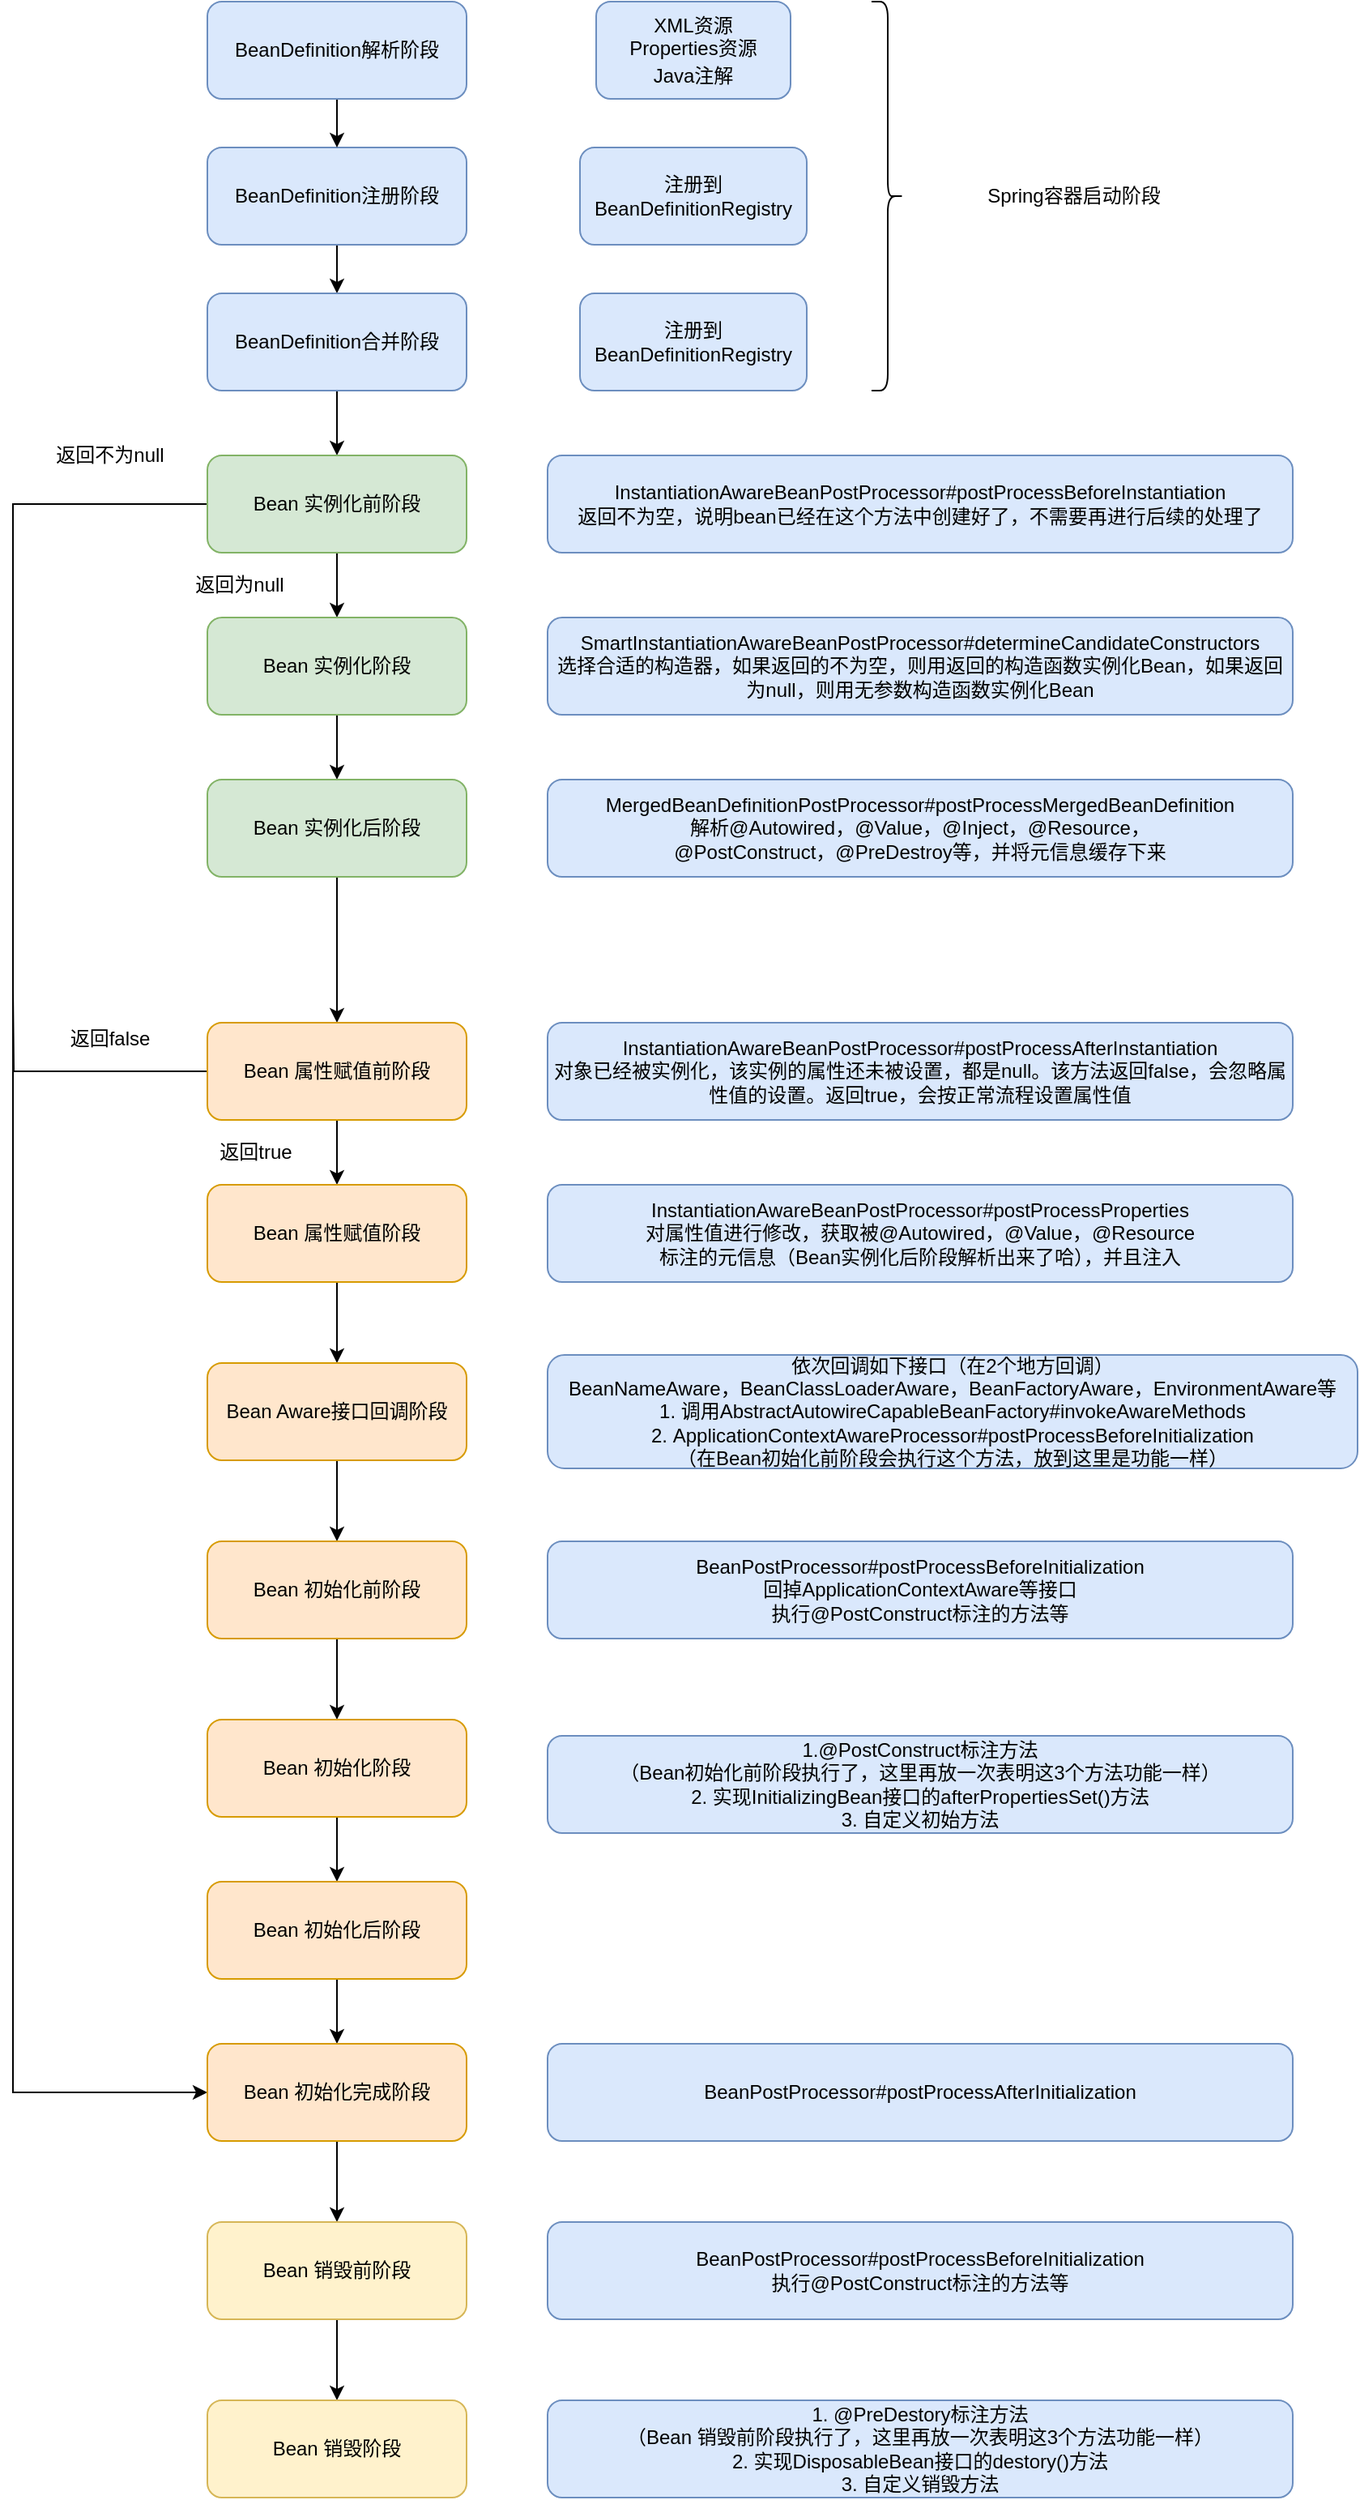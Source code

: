 <mxfile version="14.5.4" type="github">
  <diagram id="EA8M5BCqdz6qAtu27PJy" name="Page-1">
    <mxGraphModel dx="946" dy="536" grid="1" gridSize="10" guides="1" tooltips="1" connect="1" arrows="1" fold="1" page="1" pageScale="1" pageWidth="827" pageHeight="1169" math="0" shadow="0">
      <root>
        <mxCell id="0" />
        <mxCell id="1" parent="0" />
        <mxCell id="g1RtRSkKBzSGe0u6mkAF-17" style="edgeStyle=orthogonalEdgeStyle;rounded=0;orthogonalLoop=1;jettySize=auto;html=1;exitX=0.5;exitY=1;exitDx=0;exitDy=0;entryX=0.5;entryY=0;entryDx=0;entryDy=0;" parent="1" source="g1RtRSkKBzSGe0u6mkAF-1" target="g1RtRSkKBzSGe0u6mkAF-2" edge="1">
          <mxGeometry relative="1" as="geometry" />
        </mxCell>
        <mxCell id="g1RtRSkKBzSGe0u6mkAF-1" value="BeanDefinition注册阶段" style="rounded=1;whiteSpace=wrap;html=1;fillColor=#dae8fc;strokeColor=#6c8ebf;" parent="1" vertex="1">
          <mxGeometry x="190" y="110" width="160" height="60" as="geometry" />
        </mxCell>
        <mxCell id="g1RtRSkKBzSGe0u6mkAF-18" style="edgeStyle=orthogonalEdgeStyle;rounded=0;orthogonalLoop=1;jettySize=auto;html=1;exitX=0.5;exitY=1;exitDx=0;exitDy=0;entryX=0.5;entryY=0;entryDx=0;entryDy=0;" parent="1" source="g1RtRSkKBzSGe0u6mkAF-2" target="g1RtRSkKBzSGe0u6mkAF-4" edge="1">
          <mxGeometry relative="1" as="geometry" />
        </mxCell>
        <mxCell id="g1RtRSkKBzSGe0u6mkAF-2" value="BeanDefinition合并阶段" style="rounded=1;whiteSpace=wrap;html=1;fillColor=#dae8fc;strokeColor=#6c8ebf;" parent="1" vertex="1">
          <mxGeometry x="190" y="200" width="160" height="60" as="geometry" />
        </mxCell>
        <mxCell id="g1RtRSkKBzSGe0u6mkAF-19" style="edgeStyle=orthogonalEdgeStyle;rounded=0;orthogonalLoop=1;jettySize=auto;html=1;entryX=0.5;entryY=0;entryDx=0;entryDy=0;" parent="1" source="g1RtRSkKBzSGe0u6mkAF-4" target="g1RtRSkKBzSGe0u6mkAF-5" edge="1">
          <mxGeometry relative="1" as="geometry" />
        </mxCell>
        <mxCell id="Llov8eVF90AyNkguM5eZ-1" style="edgeStyle=orthogonalEdgeStyle;rounded=0;orthogonalLoop=1;jettySize=auto;html=1;exitX=0;exitY=0.5;exitDx=0;exitDy=0;entryX=0;entryY=0.5;entryDx=0;entryDy=0;" edge="1" parent="1" source="g1RtRSkKBzSGe0u6mkAF-4" target="g1RtRSkKBzSGe0u6mkAF-14">
          <mxGeometry relative="1" as="geometry">
            <Array as="points">
              <mxPoint x="70" y="330" />
              <mxPoint x="70" y="1310" />
            </Array>
          </mxGeometry>
        </mxCell>
        <mxCell id="g1RtRSkKBzSGe0u6mkAF-4" value="Bean 实例化前阶段" style="rounded=1;whiteSpace=wrap;html=1;fillColor=#d5e8d4;strokeColor=#82b366;" parent="1" vertex="1">
          <mxGeometry x="190" y="300" width="160" height="60" as="geometry" />
        </mxCell>
        <mxCell id="g1RtRSkKBzSGe0u6mkAF-20" style="edgeStyle=orthogonalEdgeStyle;rounded=0;orthogonalLoop=1;jettySize=auto;html=1;entryX=0.5;entryY=0;entryDx=0;entryDy=0;" parent="1" source="g1RtRSkKBzSGe0u6mkAF-5" target="g1RtRSkKBzSGe0u6mkAF-6" edge="1">
          <mxGeometry relative="1" as="geometry" />
        </mxCell>
        <mxCell id="g1RtRSkKBzSGe0u6mkAF-5" value="Bean 实例化阶段" style="rounded=1;whiteSpace=wrap;html=1;fillColor=#d5e8d4;strokeColor=#82b366;" parent="1" vertex="1">
          <mxGeometry x="190" y="400" width="160" height="60" as="geometry" />
        </mxCell>
        <mxCell id="g1RtRSkKBzSGe0u6mkAF-24" style="edgeStyle=orthogonalEdgeStyle;rounded=0;orthogonalLoop=1;jettySize=auto;html=1;" parent="1" source="g1RtRSkKBzSGe0u6mkAF-6" target="g1RtRSkKBzSGe0u6mkAF-7" edge="1">
          <mxGeometry relative="1" as="geometry" />
        </mxCell>
        <mxCell id="g1RtRSkKBzSGe0u6mkAF-6" value="Bean 实例化后阶段" style="rounded=1;whiteSpace=wrap;html=1;fillColor=#d5e8d4;strokeColor=#82b366;" parent="1" vertex="1">
          <mxGeometry x="190" y="500" width="160" height="60" as="geometry" />
        </mxCell>
        <mxCell id="g1RtRSkKBzSGe0u6mkAF-27" style="edgeStyle=orthogonalEdgeStyle;rounded=0;orthogonalLoop=1;jettySize=auto;html=1;entryX=0.5;entryY=0;entryDx=0;entryDy=0;endArrow=classic;endFill=1;" parent="1" source="g1RtRSkKBzSGe0u6mkAF-7" target="g1RtRSkKBzSGe0u6mkAF-8" edge="1">
          <mxGeometry relative="1" as="geometry" />
        </mxCell>
        <mxCell id="Llov8eVF90AyNkguM5eZ-2" style="edgeStyle=orthogonalEdgeStyle;rounded=0;orthogonalLoop=1;jettySize=auto;html=1;exitX=0;exitY=0.5;exitDx=0;exitDy=0;endArrow=none;endFill=0;" edge="1" parent="1" source="g1RtRSkKBzSGe0u6mkAF-7">
          <mxGeometry relative="1" as="geometry">
            <mxPoint x="70" y="630" as="targetPoint" />
          </mxGeometry>
        </mxCell>
        <mxCell id="g1RtRSkKBzSGe0u6mkAF-7" value="Bean 属性赋值前阶段" style="rounded=1;whiteSpace=wrap;html=1;fillColor=#ffe6cc;strokeColor=#d79b00;" parent="1" vertex="1">
          <mxGeometry x="190" y="650" width="160" height="60" as="geometry" />
        </mxCell>
        <mxCell id="g1RtRSkKBzSGe0u6mkAF-29" style="edgeStyle=orthogonalEdgeStyle;rounded=0;orthogonalLoop=1;jettySize=auto;html=1;exitX=0.5;exitY=1;exitDx=0;exitDy=0;entryX=0.5;entryY=0;entryDx=0;entryDy=0;endArrow=classic;endFill=1;" parent="1" source="g1RtRSkKBzSGe0u6mkAF-8" target="g1RtRSkKBzSGe0u6mkAF-9" edge="1">
          <mxGeometry relative="1" as="geometry" />
        </mxCell>
        <mxCell id="g1RtRSkKBzSGe0u6mkAF-8" value="Bean 属性赋值阶段" style="rounded=1;whiteSpace=wrap;html=1;fillColor=#ffe6cc;strokeColor=#d79b00;" parent="1" vertex="1">
          <mxGeometry x="190" y="750" width="160" height="60" as="geometry" />
        </mxCell>
        <mxCell id="g1RtRSkKBzSGe0u6mkAF-30" style="edgeStyle=orthogonalEdgeStyle;rounded=0;orthogonalLoop=1;jettySize=auto;html=1;entryX=0.5;entryY=0;entryDx=0;entryDy=0;endArrow=classic;endFill=1;" parent="1" source="g1RtRSkKBzSGe0u6mkAF-9" target="g1RtRSkKBzSGe0u6mkAF-10" edge="1">
          <mxGeometry relative="1" as="geometry" />
        </mxCell>
        <mxCell id="g1RtRSkKBzSGe0u6mkAF-9" value="Bean Aware接口回调阶段" style="rounded=1;whiteSpace=wrap;html=1;fillColor=#ffe6cc;strokeColor=#d79b00;" parent="1" vertex="1">
          <mxGeometry x="190" y="860" width="160" height="60" as="geometry" />
        </mxCell>
        <mxCell id="g1RtRSkKBzSGe0u6mkAF-31" style="edgeStyle=orthogonalEdgeStyle;rounded=0;orthogonalLoop=1;jettySize=auto;html=1;exitX=0.5;exitY=1;exitDx=0;exitDy=0;entryX=0.5;entryY=0;entryDx=0;entryDy=0;endArrow=classic;endFill=1;" parent="1" source="g1RtRSkKBzSGe0u6mkAF-10" target="g1RtRSkKBzSGe0u6mkAF-11" edge="1">
          <mxGeometry relative="1" as="geometry" />
        </mxCell>
        <mxCell id="g1RtRSkKBzSGe0u6mkAF-10" value="Bean 初始化前阶段" style="rounded=1;whiteSpace=wrap;html=1;fillColor=#ffe6cc;strokeColor=#d79b00;" parent="1" vertex="1">
          <mxGeometry x="190" y="970" width="160" height="60" as="geometry" />
        </mxCell>
        <mxCell id="g1RtRSkKBzSGe0u6mkAF-32" style="edgeStyle=orthogonalEdgeStyle;rounded=0;orthogonalLoop=1;jettySize=auto;html=1;entryX=0.5;entryY=0;entryDx=0;entryDy=0;endArrow=classic;endFill=1;" parent="1" source="g1RtRSkKBzSGe0u6mkAF-11" target="g1RtRSkKBzSGe0u6mkAF-13" edge="1">
          <mxGeometry relative="1" as="geometry" />
        </mxCell>
        <mxCell id="g1RtRSkKBzSGe0u6mkAF-11" value="Bean 初始化阶段" style="rounded=1;whiteSpace=wrap;html=1;fillColor=#ffe6cc;strokeColor=#d79b00;" parent="1" vertex="1">
          <mxGeometry x="190" y="1080" width="160" height="60" as="geometry" />
        </mxCell>
        <mxCell id="g1RtRSkKBzSGe0u6mkAF-33" style="edgeStyle=orthogonalEdgeStyle;rounded=0;orthogonalLoop=1;jettySize=auto;html=1;entryX=0.5;entryY=0;entryDx=0;entryDy=0;endArrow=classic;endFill=1;" parent="1" source="g1RtRSkKBzSGe0u6mkAF-13" target="g1RtRSkKBzSGe0u6mkAF-14" edge="1">
          <mxGeometry relative="1" as="geometry" />
        </mxCell>
        <mxCell id="g1RtRSkKBzSGe0u6mkAF-13" value="Bean 初始化后阶段" style="rounded=1;whiteSpace=wrap;html=1;fillColor=#ffe6cc;strokeColor=#d79b00;" parent="1" vertex="1">
          <mxGeometry x="190" y="1180" width="160" height="60" as="geometry" />
        </mxCell>
        <mxCell id="g1RtRSkKBzSGe0u6mkAF-34" style="edgeStyle=orthogonalEdgeStyle;rounded=0;orthogonalLoop=1;jettySize=auto;html=1;exitX=0.5;exitY=1;exitDx=0;exitDy=0;entryX=0.5;entryY=0;entryDx=0;entryDy=0;endArrow=classic;endFill=1;" parent="1" source="g1RtRSkKBzSGe0u6mkAF-14" target="g1RtRSkKBzSGe0u6mkAF-15" edge="1">
          <mxGeometry relative="1" as="geometry" />
        </mxCell>
        <mxCell id="g1RtRSkKBzSGe0u6mkAF-14" value="Bean 初始化完成阶段" style="rounded=1;whiteSpace=wrap;html=1;fillColor=#ffe6cc;strokeColor=#d79b00;" parent="1" vertex="1">
          <mxGeometry x="190" y="1280" width="160" height="60" as="geometry" />
        </mxCell>
        <mxCell id="g1RtRSkKBzSGe0u6mkAF-35" value="" style="edgeStyle=orthogonalEdgeStyle;rounded=0;orthogonalLoop=1;jettySize=auto;html=1;endArrow=classic;endFill=1;" parent="1" source="g1RtRSkKBzSGe0u6mkAF-15" target="g1RtRSkKBzSGe0u6mkAF-16" edge="1">
          <mxGeometry relative="1" as="geometry" />
        </mxCell>
        <mxCell id="g1RtRSkKBzSGe0u6mkAF-15" value="Bean 销毁前阶段" style="rounded=1;whiteSpace=wrap;html=1;fillColor=#fff2cc;strokeColor=#d6b656;" parent="1" vertex="1">
          <mxGeometry x="190" y="1390" width="160" height="60" as="geometry" />
        </mxCell>
        <mxCell id="g1RtRSkKBzSGe0u6mkAF-16" value="Bean 销毁阶段" style="rounded=1;whiteSpace=wrap;html=1;fillColor=#fff2cc;strokeColor=#d6b656;" parent="1" vertex="1">
          <mxGeometry x="190" y="1500" width="160" height="60" as="geometry" />
        </mxCell>
        <mxCell id="g1RtRSkKBzSGe0u6mkAF-21" value="返回为null" style="text;html=1;strokeColor=none;fillColor=none;align=center;verticalAlign=middle;whiteSpace=wrap;rounded=0;" parent="1" vertex="1">
          <mxGeometry x="170" y="370" width="80" height="20" as="geometry" />
        </mxCell>
        <mxCell id="g1RtRSkKBzSGe0u6mkAF-23" value="返回不为null" style="text;html=1;strokeColor=none;fillColor=none;align=center;verticalAlign=middle;whiteSpace=wrap;rounded=0;" parent="1" vertex="1">
          <mxGeometry x="90" y="290" width="80" height="20" as="geometry" />
        </mxCell>
        <mxCell id="g1RtRSkKBzSGe0u6mkAF-26" value="返回false" style="text;html=1;strokeColor=none;fillColor=none;align=center;verticalAlign=middle;whiteSpace=wrap;rounded=0;" parent="1" vertex="1">
          <mxGeometry x="90" y="650" width="80" height="20" as="geometry" />
        </mxCell>
        <mxCell id="g1RtRSkKBzSGe0u6mkAF-28" value="返回true" style="text;html=1;strokeColor=none;fillColor=none;align=center;verticalAlign=middle;whiteSpace=wrap;rounded=0;" parent="1" vertex="1">
          <mxGeometry x="180" y="720" width="80" height="20" as="geometry" />
        </mxCell>
        <mxCell id="g1RtRSkKBzSGe0u6mkAF-37" style="edgeStyle=orthogonalEdgeStyle;rounded=0;orthogonalLoop=1;jettySize=auto;html=1;exitX=0.5;exitY=1;exitDx=0;exitDy=0;entryX=0.5;entryY=0;entryDx=0;entryDy=0;endArrow=classic;endFill=1;" parent="1" source="g1RtRSkKBzSGe0u6mkAF-36" target="g1RtRSkKBzSGe0u6mkAF-1" edge="1">
          <mxGeometry relative="1" as="geometry" />
        </mxCell>
        <mxCell id="g1RtRSkKBzSGe0u6mkAF-36" value="BeanDefinition解析阶段" style="rounded=1;whiteSpace=wrap;html=1;fillColor=#dae8fc;strokeColor=#6c8ebf;" parent="1" vertex="1">
          <mxGeometry x="190" y="20" width="160" height="60" as="geometry" />
        </mxCell>
        <mxCell id="Llov8eVF90AyNkguM5eZ-3" value="XML资源&lt;br&gt;Properties资源&lt;br&gt;Java注解&lt;span style=&quot;color: rgb(79 , 79 , 79) ; font-family: , &amp;#34;sf ui text&amp;#34; , &amp;#34;arial&amp;#34; , &amp;#34;pingfang sc&amp;#34; , &amp;#34;hiragino sans gb&amp;#34; , &amp;#34;microsoft yahei&amp;#34; , &amp;#34;wenquanyi micro hei&amp;#34; , sans-serif ; font-size: 14px ; background-color: rgb(255 , 255 , 255)&quot;&gt;&lt;br&gt;&lt;/span&gt;" style="rounded=1;whiteSpace=wrap;html=1;fillColor=#dae8fc;strokeColor=#6c8ebf;" vertex="1" parent="1">
          <mxGeometry x="430" y="20" width="120" height="60" as="geometry" />
        </mxCell>
        <mxCell id="Llov8eVF90AyNkguM5eZ-5" value="注册到BeanDefinitionRegistry" style="rounded=1;whiteSpace=wrap;html=1;fillColor=#dae8fc;strokeColor=#6c8ebf;" vertex="1" parent="1">
          <mxGeometry x="420" y="110" width="140" height="60" as="geometry" />
        </mxCell>
        <mxCell id="Llov8eVF90AyNkguM5eZ-6" value="注册到BeanDefinitionRegistry" style="rounded=1;whiteSpace=wrap;html=1;fillColor=#dae8fc;strokeColor=#6c8ebf;" vertex="1" parent="1">
          <mxGeometry x="420" y="200" width="140" height="60" as="geometry" />
        </mxCell>
        <mxCell id="Llov8eVF90AyNkguM5eZ-7" value="" style="shape=curlyBracket;whiteSpace=wrap;html=1;rounded=1;rotation=-180;" vertex="1" parent="1">
          <mxGeometry x="600" y="20" width="20" height="240" as="geometry" />
        </mxCell>
        <mxCell id="Llov8eVF90AyNkguM5eZ-8" value="Spring容器启动阶段" style="text;html=1;strokeColor=none;fillColor=none;align=center;verticalAlign=middle;whiteSpace=wrap;rounded=0;" vertex="1" parent="1">
          <mxGeometry x="660" y="130" width="130" height="20" as="geometry" />
        </mxCell>
        <mxCell id="Llov8eVF90AyNkguM5eZ-10" value="&lt;span style=&quot;box-sizing: border-box ; outline: 0px ; overflow-wrap: break-word&quot;&gt;InstantiationAwareBeanPostProcessor#postProcessBeforeInstantiation&lt;br&gt;&lt;span&gt;返回不为空，说明bean已经在这个方法中创建好了，不需要再进行后续的处理了&lt;/span&gt;&lt;br&gt;&lt;/span&gt;" style="rounded=1;whiteSpace=wrap;html=1;fillColor=#dae8fc;strokeColor=#6c8ebf;" vertex="1" parent="1">
          <mxGeometry x="400" y="300" width="460" height="60" as="geometry" />
        </mxCell>
        <mxCell id="Llov8eVF90AyNkguM5eZ-12" value="&lt;span style=&quot;box-sizing: border-box ; outline: 0px ; overflow-wrap: break-word&quot;&gt;&lt;span style=&quot;box-sizing: border-box ; outline: 0px ; overflow-wrap: break-word&quot;&gt;SmartInstantiationAwareBeanPostProcessor#determineCandidateConstructors&lt;br&gt;&lt;/span&gt;&lt;span&gt;选择合适的构造器，如果返回的不为空，则用返回的构造函数实例化Bean，如果返回为null，则用无参数构造函数实例化Bean&lt;/span&gt;&lt;br&gt;&lt;/span&gt;" style="rounded=1;whiteSpace=wrap;html=1;fillColor=#dae8fc;strokeColor=#6c8ebf;" vertex="1" parent="1">
          <mxGeometry x="400" y="400" width="460" height="60" as="geometry" />
        </mxCell>
        <mxCell id="Llov8eVF90AyNkguM5eZ-14" value="&lt;span style=&quot;box-sizing: border-box ; outline: 0px ; overflow-wrap: break-word&quot;&gt;&lt;span style=&quot;box-sizing: border-box ; outline: 0px ; overflow-wrap: break-word&quot;&gt;MergedBeanDefinitionPostProcessor#postProcessMergedBeanDefinition&lt;br&gt;&lt;/span&gt;解析&lt;span&gt;@Autowired，@Value，@Inject，&lt;/span&gt;&lt;span&gt;@Resource，&lt;br&gt;@PostConstruct，@PreDestroy等，并将元信息缓存下来&lt;/span&gt;&lt;br&gt;&lt;/span&gt;" style="rounded=1;whiteSpace=wrap;html=1;fillColor=#dae8fc;strokeColor=#6c8ebf;" vertex="1" parent="1">
          <mxGeometry x="400" y="500" width="460" height="60" as="geometry" />
        </mxCell>
        <mxCell id="Llov8eVF90AyNkguM5eZ-16" value="&lt;span style=&quot;box-sizing: border-box ; outline: 0px ; overflow-wrap: break-word&quot;&gt;&lt;span style=&quot;box-sizing: border-box ; outline: 0px ; overflow-wrap: break-word&quot;&gt;InstantiationAwareBeanPostProcessor#postProcessAfterInstantiation&lt;br&gt;&lt;/span&gt;&lt;span&gt;对象已经被实例化，该实例的属性还未被设置，都是null。该方法返回false，会忽略属性值的设置。返回true，会按正常流程设置属性值&lt;/span&gt;&lt;br&gt;&lt;/span&gt;" style="rounded=1;whiteSpace=wrap;html=1;fillColor=#dae8fc;strokeColor=#6c8ebf;" vertex="1" parent="1">
          <mxGeometry x="400" y="650" width="460" height="60" as="geometry" />
        </mxCell>
        <mxCell id="Llov8eVF90AyNkguM5eZ-18" value="&lt;span style=&quot;box-sizing: border-box ; outline: 0px ; overflow-wrap: break-word&quot;&gt;&lt;span style=&quot;box-sizing: border-box ; outline: 0px ; overflow-wrap: break-word&quot;&gt;InstantiationAwareBeanPostProcessor#postProcessProperties&lt;br&gt;&lt;/span&gt;&lt;span&gt;对属性值进行修改，获取被&lt;/span&gt;&lt;span&gt;@Autowired，@Value，@Resource&lt;br&gt;&lt;/span&gt;标注的元信息（Bean实例化后阶段解析出来了哈），并且注入&lt;br&gt;&lt;/span&gt;" style="rounded=1;whiteSpace=wrap;html=1;fillColor=#dae8fc;strokeColor=#6c8ebf;" vertex="1" parent="1">
          <mxGeometry x="400" y="750" width="460" height="60" as="geometry" />
        </mxCell>
        <mxCell id="Llov8eVF90AyNkguM5eZ-19" value="&lt;span style=&quot;box-sizing: border-box ; outline: 0px ; overflow-wrap: break-word&quot;&gt;&lt;span style=&quot;box-sizing: border-box ; outline: 0px ; overflow-wrap: break-word&quot;&gt;BeanPostProcessor#postProcessBeforeInitialization&lt;br&gt;回掉ApplicationContextAware等接口&lt;br&gt;&lt;/span&gt;&lt;span&gt;执行@PostConstruct标注的方法等&lt;/span&gt;&lt;br&gt;&lt;/span&gt;" style="rounded=1;whiteSpace=wrap;html=1;fillColor=#dae8fc;strokeColor=#6c8ebf;" vertex="1" parent="1">
          <mxGeometry x="400" y="970" width="460" height="60" as="geometry" />
        </mxCell>
        <mxCell id="Llov8eVF90AyNkguM5eZ-21" value="&lt;span style=&quot;box-sizing: border-box ; outline: 0px ; overflow-wrap: break-word&quot;&gt;&lt;div&gt;1.@PostConstruct标注方法&lt;/div&gt;&lt;div&gt;（Bean初始化前阶段执行了，这里再放一次表明这3个方法功能一样）&lt;/div&gt;&lt;div&gt;2. 实现InitializingBean接口的afterPropertiesSet()方法&lt;/div&gt;&lt;div&gt;3. 自定义初始方法&lt;/div&gt;&lt;/span&gt;" style="rounded=1;whiteSpace=wrap;html=1;fillColor=#dae8fc;strokeColor=#6c8ebf;" vertex="1" parent="1">
          <mxGeometry x="400" y="1090" width="460" height="60" as="geometry" />
        </mxCell>
        <mxCell id="Llov8eVF90AyNkguM5eZ-22" value="&lt;span style=&quot;box-sizing: border-box ; outline: 0px ; overflow-wrap: break-word&quot;&gt;&lt;span style=&quot;box-sizing: border-box ; outline: 0px ; overflow-wrap: break-word&quot;&gt;BeanPostProcessor#postProcessBeforeInitialization&lt;br&gt;&lt;/span&gt;&lt;span&gt;执行@PostConstruct标注的方法等&lt;/span&gt;&lt;br&gt;&lt;/span&gt;" style="rounded=1;whiteSpace=wrap;html=1;fillColor=#dae8fc;strokeColor=#6c8ebf;" vertex="1" parent="1">
          <mxGeometry x="400" y="1390" width="460" height="60" as="geometry" />
        </mxCell>
        <mxCell id="Llov8eVF90AyNkguM5eZ-23" value="&lt;span style=&quot;box-sizing: border-box ; outline: 0px ; overflow-wrap: break-word&quot;&gt;&lt;div&gt;1. @PreDestory标注方法&lt;/div&gt;（Bean 销毁前阶段执行了，这里再放一次表明这3个方法功能一样&lt;span&gt;）&lt;/span&gt;&lt;br&gt;&lt;div&gt;2. 实现DisposableBean接口的destory()方法&lt;/div&gt;&lt;div&gt;3. 自定义销毁方法&lt;/div&gt;&lt;/span&gt;" style="rounded=1;whiteSpace=wrap;html=1;fillColor=#dae8fc;strokeColor=#6c8ebf;" vertex="1" parent="1">
          <mxGeometry x="400" y="1500" width="460" height="60" as="geometry" />
        </mxCell>
        <mxCell id="Llov8eVF90AyNkguM5eZ-25" value="&lt;span style=&quot;box-sizing: border-box ; outline: 0px ; overflow-wrap: break-word&quot;&gt;&lt;span style=&quot;box-sizing: border-box ; outline: 0px ; overflow-wrap: break-word&quot;&gt;BeanPostProcessor#postProcessAfterInitialization&lt;/span&gt;&lt;br&gt;&lt;/span&gt;" style="rounded=1;whiteSpace=wrap;html=1;fillColor=#dae8fc;strokeColor=#6c8ebf;" vertex="1" parent="1">
          <mxGeometry x="400" y="1280" width="460" height="60" as="geometry" />
        </mxCell>
        <mxCell id="Llov8eVF90AyNkguM5eZ-26" value="&lt;span style=&quot;box-sizing: border-box ; outline: 0px ; overflow-wrap: break-word&quot;&gt;&lt;div&gt;&lt;span&gt;依次回调如下接口（在2个地方回调）&lt;/span&gt;&lt;br&gt;&lt;/div&gt;&lt;div&gt;BeanNameAware，BeanClassLoaderAware，BeanFactoryAware，EnvironmentAware等&lt;/div&gt;&lt;/span&gt;&lt;span&gt;1. 调用AbstractAutowireCapableBeanFactory#invokeAwareMethods&lt;br&gt;2.&amp;nbsp;&lt;/span&gt;ApplicationContextAwareProcessor#postProcessBeforeInitialization&lt;br&gt;&lt;span&gt;（在Bean初始化前阶段会执行这个方法，放到这里是功能一样）&lt;br&gt;&lt;/span&gt;" style="rounded=1;whiteSpace=wrap;html=1;fillColor=#dae8fc;strokeColor=#6c8ebf;" vertex="1" parent="1">
          <mxGeometry x="400" y="855" width="500" height="70" as="geometry" />
        </mxCell>
      </root>
    </mxGraphModel>
  </diagram>
</mxfile>
